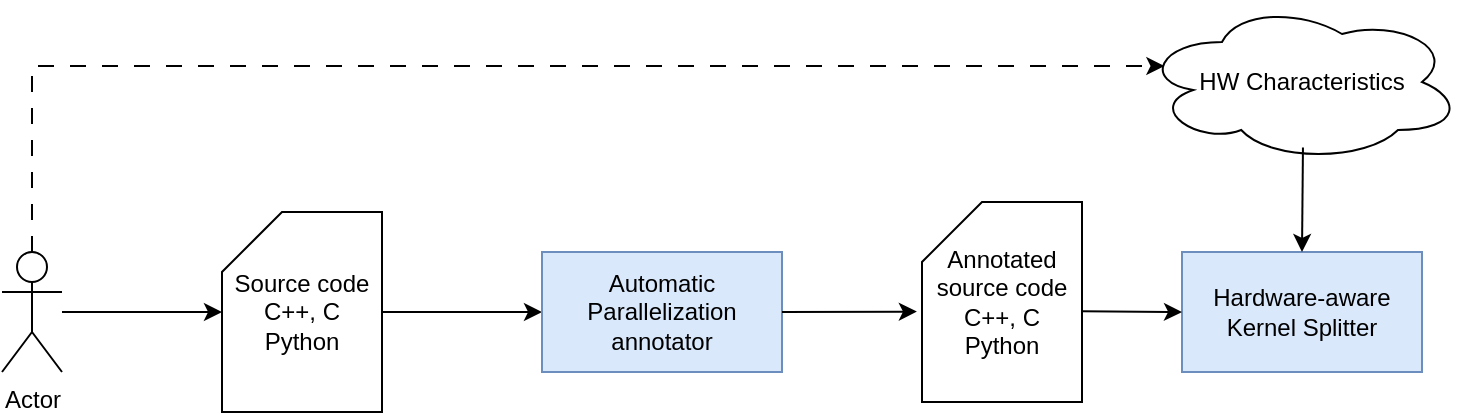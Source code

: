 <mxfile version="24.8.3">
  <diagram name="Page-1" id="O-CuJVroUfgKDCGdwkwK">
    <mxGraphModel dx="1962" dy="663" grid="1" gridSize="10" guides="1" tooltips="1" connect="1" arrows="1" fold="1" page="1" pageScale="1" pageWidth="827" pageHeight="1169" math="0" shadow="0">
      <root>
        <mxCell id="0" />
        <mxCell id="1" parent="0" />
        <mxCell id="6dJpxcJN7iD9RNPL9hnl-1" value="Actor" style="shape=umlActor;verticalLabelPosition=bottom;verticalAlign=top;html=1;outlineConnect=0;" vertex="1" parent="1">
          <mxGeometry x="-220" y="325" width="30" height="60" as="geometry" />
        </mxCell>
        <mxCell id="6dJpxcJN7iD9RNPL9hnl-2" value="" style="endArrow=classic;html=1;rounded=0;" edge="1" parent="1" source="6dJpxcJN7iD9RNPL9hnl-1" target="6dJpxcJN7iD9RNPL9hnl-5">
          <mxGeometry width="50" height="50" relative="1" as="geometry">
            <mxPoint x="-180" y="370" as="sourcePoint" />
            <mxPoint x="-55" y="355" as="targetPoint" />
          </mxGeometry>
        </mxCell>
        <mxCell id="6dJpxcJN7iD9RNPL9hnl-3" value="" style="endArrow=classic;html=1;rounded=0;entryX=0;entryY=0.5;entryDx=0;entryDy=0;exitX=1;exitY=0.5;exitDx=0;exitDy=0;exitPerimeter=0;" edge="1" parent="1" source="6dJpxcJN7iD9RNPL9hnl-5" target="6dJpxcJN7iD9RNPL9hnl-4">
          <mxGeometry width="50" height="50" relative="1" as="geometry">
            <mxPoint x="65" y="355" as="sourcePoint" />
            <mxPoint x="210" y="405" as="targetPoint" />
          </mxGeometry>
        </mxCell>
        <mxCell id="6dJpxcJN7iD9RNPL9hnl-4" value="Automatic Parallelization annotator" style="whiteSpace=wrap;html=1;fillColor=#dae8fc;strokeColor=#6c8ebf;" vertex="1" parent="1">
          <mxGeometry x="50" y="325" width="120" height="60" as="geometry" />
        </mxCell>
        <mxCell id="6dJpxcJN7iD9RNPL9hnl-5" value="&lt;div&gt;Source code&lt;/div&gt;&lt;div&gt;C++, C&lt;/div&gt;&lt;div&gt;Python&lt;br&gt;&lt;/div&gt;" style="shape=card;whiteSpace=wrap;html=1;" vertex="1" parent="1">
          <mxGeometry x="-110" y="305" width="80" height="100" as="geometry" />
        </mxCell>
        <mxCell id="6dJpxcJN7iD9RNPL9hnl-6" value="&lt;div&gt;Annotated source code&lt;/div&gt;&lt;div&gt;C++, C&lt;/div&gt;&lt;div&gt;Python&lt;br&gt;&lt;/div&gt;" style="shape=card;whiteSpace=wrap;html=1;" vertex="1" parent="1">
          <mxGeometry x="240" y="300" width="80" height="100" as="geometry" />
        </mxCell>
        <mxCell id="6dJpxcJN7iD9RNPL9hnl-7" value="" style="endArrow=classic;html=1;rounded=0;exitX=1;exitY=0.5;exitDx=0;exitDy=0;entryX=-0.032;entryY=0.548;entryDx=0;entryDy=0;entryPerimeter=0;" edge="1" parent="1" source="6dJpxcJN7iD9RNPL9hnl-4" target="6dJpxcJN7iD9RNPL9hnl-6">
          <mxGeometry width="50" height="50" relative="1" as="geometry">
            <mxPoint x="-20" y="365" as="sourcePoint" />
            <mxPoint x="60" y="365" as="targetPoint" />
          </mxGeometry>
        </mxCell>
        <mxCell id="6dJpxcJN7iD9RNPL9hnl-8" value="Hardware-aware Kernel Splitter" style="whiteSpace=wrap;html=1;fillColor=#dae8fc;strokeColor=#6c8ebf;" vertex="1" parent="1">
          <mxGeometry x="370" y="325" width="120" height="60" as="geometry" />
        </mxCell>
        <mxCell id="6dJpxcJN7iD9RNPL9hnl-9" value="" style="endArrow=classic;html=1;rounded=0;exitX=0.985;exitY=0.589;exitDx=0;exitDy=0;exitPerimeter=0;entryX=0;entryY=0.5;entryDx=0;entryDy=0;" edge="1" parent="1" target="6dJpxcJN7iD9RNPL9hnl-8">
          <mxGeometry width="50" height="50" relative="1" as="geometry">
            <mxPoint x="320.0" y="354.66" as="sourcePoint" />
            <mxPoint x="375" y="355" as="targetPoint" />
          </mxGeometry>
        </mxCell>
        <mxCell id="6dJpxcJN7iD9RNPL9hnl-11" value="HW Characteristics" style="ellipse;shape=cloud;whiteSpace=wrap;html=1;" vertex="1" parent="1">
          <mxGeometry x="350" y="200" width="160" height="80" as="geometry" />
        </mxCell>
        <mxCell id="6dJpxcJN7iD9RNPL9hnl-14" value="" style="endArrow=classic;html=1;rounded=0;dashed=1;dashPattern=8 8;entryX=0.07;entryY=0.4;entryDx=0;entryDy=0;entryPerimeter=0;edgeStyle=orthogonalEdgeStyle;exitX=0.5;exitY=0;exitDx=0;exitDy=0;exitPerimeter=0;" edge="1" parent="1" source="6dJpxcJN7iD9RNPL9hnl-1" target="6dJpxcJN7iD9RNPL9hnl-11">
          <mxGeometry width="50" height="50" relative="1" as="geometry">
            <mxPoint x="-200" y="240" as="sourcePoint" />
            <mxPoint x="350.0" y="206" as="targetPoint" />
            <Array as="points">
              <mxPoint x="-205" y="232" />
            </Array>
          </mxGeometry>
        </mxCell>
        <mxCell id="6dJpxcJN7iD9RNPL9hnl-17" value="" style="endArrow=classic;html=1;rounded=0;exitX=0.503;exitY=0.909;exitDx=0;exitDy=0;exitPerimeter=0;entryX=0.5;entryY=0;entryDx=0;entryDy=0;" edge="1" parent="1" source="6dJpxcJN7iD9RNPL9hnl-11" target="6dJpxcJN7iD9RNPL9hnl-8">
          <mxGeometry width="50" height="50" relative="1" as="geometry">
            <mxPoint x="330.0" y="364.66" as="sourcePoint" />
            <mxPoint x="380" y="365" as="targetPoint" />
          </mxGeometry>
        </mxCell>
      </root>
    </mxGraphModel>
  </diagram>
</mxfile>
